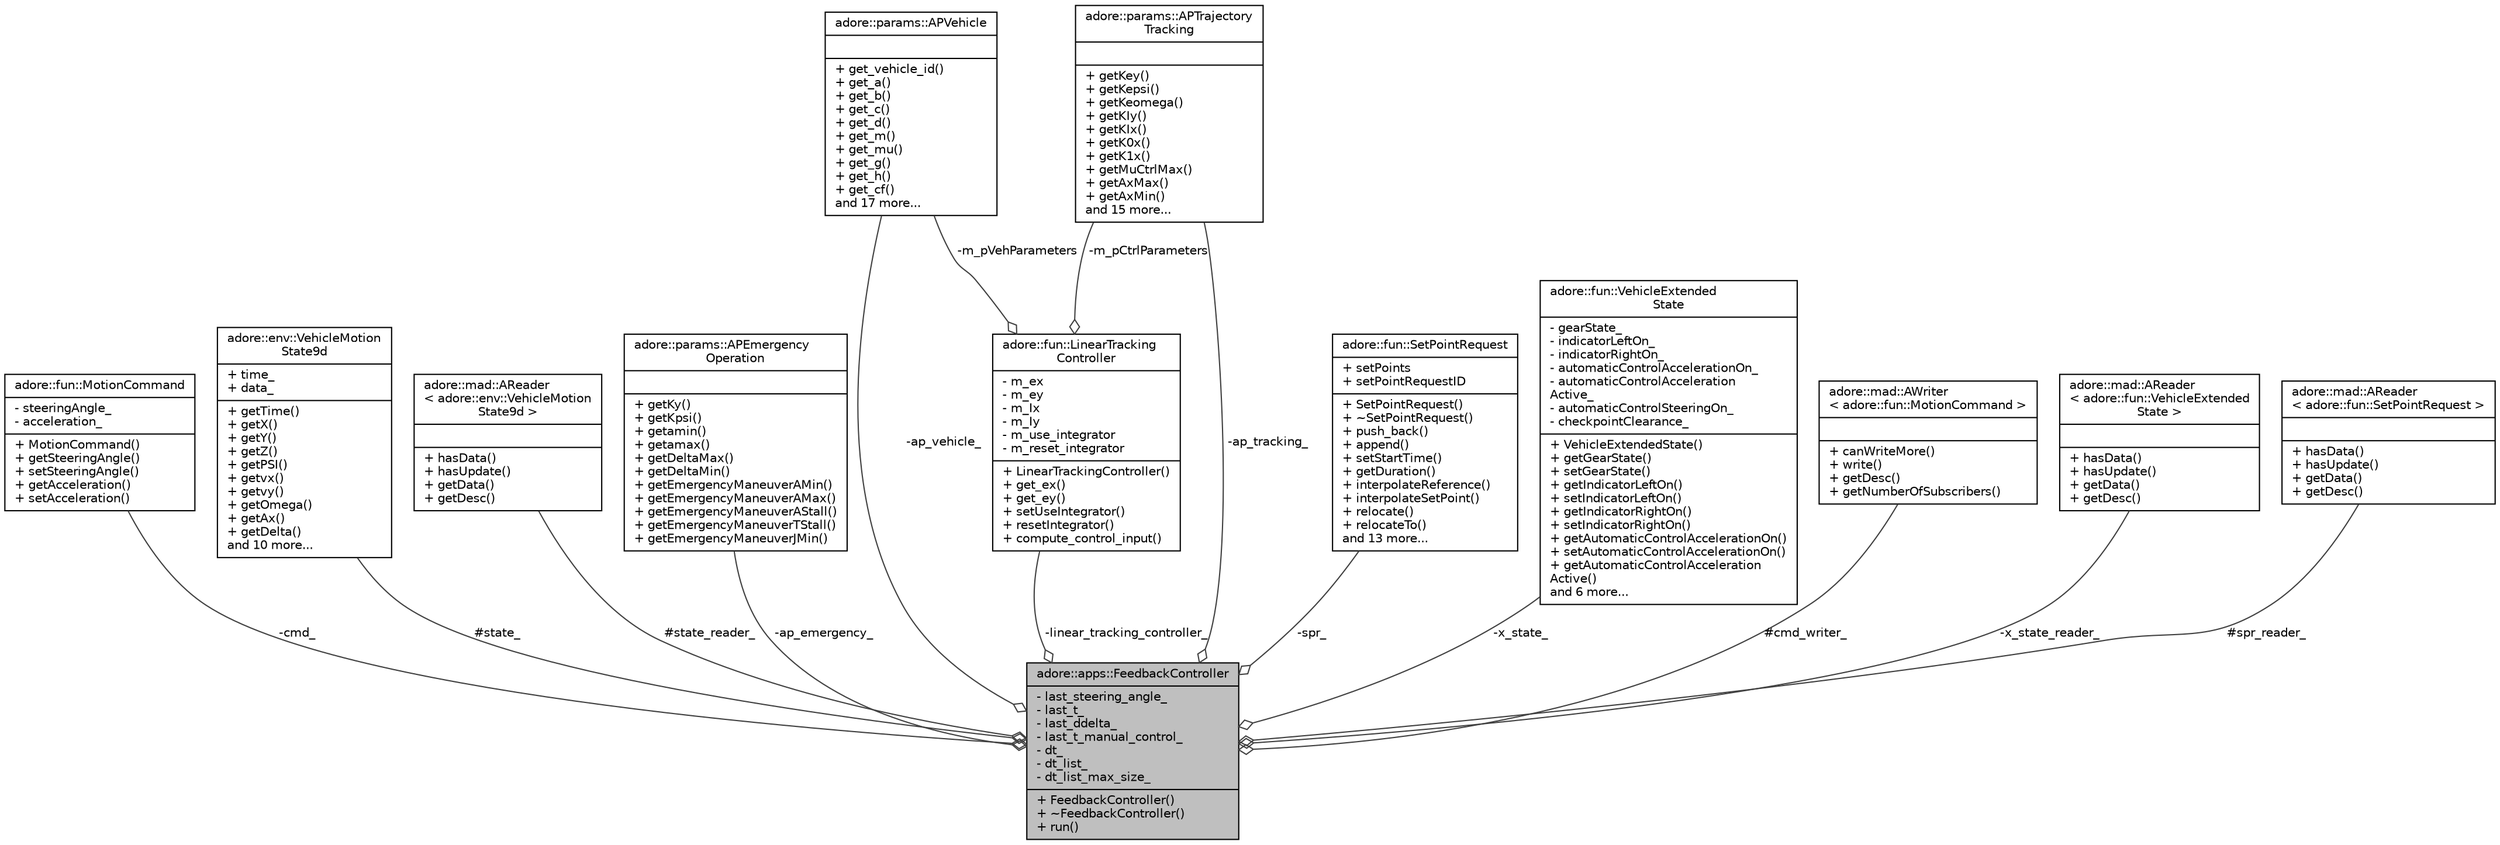 digraph "adore::apps::FeedbackController"
{
 // LATEX_PDF_SIZE
  edge [fontname="Helvetica",fontsize="10",labelfontname="Helvetica",labelfontsize="10"];
  node [fontname="Helvetica",fontsize="10",shape=record];
  Node1 [label="{adore::apps::FeedbackController\n|- last_steering_angle_\l- last_t_\l- last_ddelta_\l- last_t_manual_control_\l- dt_\l- dt_list_\l- dt_list_max_size_\l|+ FeedbackController()\l+ ~FeedbackController()\l+ run()\l}",height=0.2,width=0.4,color="black", fillcolor="grey75", style="filled", fontcolor="black",tooltip=" "];
  Node2 -> Node1 [color="grey25",fontsize="10",style="solid",label=" -cmd_" ,arrowhead="odiamond",fontname="Helvetica"];
  Node2 [label="{adore::fun::MotionCommand\n|- steeringAngle_\l- acceleration_\l|+ MotionCommand()\l+ getSteeringAngle()\l+ setSteeringAngle()\l+ getAcceleration()\l+ setAcceleration()\l}",height=0.2,width=0.4,color="black", fillcolor="white", style="filled",URL="$classadore_1_1fun_1_1MotionCommand.html",tooltip=" "];
  Node3 -> Node1 [color="grey25",fontsize="10",style="solid",label=" #state_" ,arrowhead="odiamond",fontname="Helvetica"];
  Node3 [label="{adore::env::VehicleMotion\lState9d\n|+ time_\l+ data_\l|+ getTime()\l+ getX()\l+ getY()\l+ getZ()\l+ getPSI()\l+ getvx()\l+ getvy()\l+ getOmega()\l+ getAx()\l+ getDelta()\land 10 more...\l}",height=0.2,width=0.4,color="black", fillcolor="white", style="filled",URL="$structadore_1_1env_1_1VehicleMotionState9d.html",tooltip="This struct holds the motion state of the vehicle in 9d."];
  Node4 -> Node1 [color="grey25",fontsize="10",style="solid",label=" #state_reader_" ,arrowhead="odiamond",fontname="Helvetica"];
  Node4 [label="{adore::mad::AReader\l\< adore::env::VehicleMotion\lState9d \>\n||+ hasData()\l+ hasUpdate()\l+ getData()\l+ getDesc()\l}",height=0.2,width=0.4,color="black", fillcolor="white", style="filled",URL="$classadore_1_1mad_1_1AReader.html",tooltip=" "];
  Node5 -> Node1 [color="grey25",fontsize="10",style="solid",label=" -ap_emergency_" ,arrowhead="odiamond",fontname="Helvetica"];
  Node5 [label="{adore::params::APEmergency\lOperation\n||+ getKy()\l+ getKpsi()\l+ getamin()\l+ getamax()\l+ getDeltaMax()\l+ getDeltaMin()\l+ getEmergencyManeuverAMin()\l+ getEmergencyManeuverAMax()\l+ getEmergencyManeuverAStall()\l+ getEmergencyManeuverTStall()\l+ getEmergencyManeuverJMin()\l}",height=0.2,width=0.4,color="black", fillcolor="white", style="filled",URL="$classadore_1_1params_1_1APEmergencyOperation.html",tooltip="abstract class containing parameters concerning emergency operation behaviour"];
  Node6 -> Node1 [color="grey25",fontsize="10",style="solid",label=" -ap_vehicle_" ,arrowhead="odiamond",fontname="Helvetica"];
  Node6 [label="{adore::params::APVehicle\n||+ get_vehicle_id()\l+ get_a()\l+ get_b()\l+ get_c()\l+ get_d()\l+ get_m()\l+ get_mu()\l+ get_g()\l+ get_h()\l+ get_cf()\land 17 more...\l}",height=0.2,width=0.4,color="black", fillcolor="white", style="filled",URL="$classadore_1_1params_1_1APVehicle.html",tooltip="abstract class for vehicle configuration related paremeters"];
  Node7 -> Node1 [color="grey25",fontsize="10",style="solid",label=" -ap_tracking_" ,arrowhead="odiamond",fontname="Helvetica"];
  Node7 [label="{adore::params::APTrajectory\lTracking\n||+ getKey()\l+ getKepsi()\l+ getKeomega()\l+ getKIy()\l+ getKIx()\l+ getK0x()\l+ getK1x()\l+ getMuCtrlMax()\l+ getAxMax()\l+ getAxMin()\land 15 more...\l}",height=0.2,width=0.4,color="black", fillcolor="white", style="filled",URL="$classadore_1_1params_1_1APTrajectoryTracking.html",tooltip="abstract class containing parameters to configure the behaviour of the trajactory tracking controller"];
  Node8 -> Node1 [color="grey25",fontsize="10",style="solid",label=" -spr_" ,arrowhead="odiamond",fontname="Helvetica"];
  Node8 [label="{adore::fun::SetPointRequest\n|+ setPoints\l+ setPointRequestID\l|+ SetPointRequest()\l+ ~SetPointRequest()\l+ push_back()\l+ append()\l+ setStartTime()\l+ getDuration()\l+ interpolateReference()\l+ interpolateSetPoint()\l+ relocate()\l+ relocateTo()\land 13 more...\l}",height=0.2,width=0.4,color="black", fillcolor="white", style="filled",URL="$classadore_1_1fun_1_1SetPointRequest.html",tooltip=" "];
  Node9 -> Node1 [color="grey25",fontsize="10",style="solid",label=" -x_state_" ,arrowhead="odiamond",fontname="Helvetica"];
  Node9 [label="{adore::fun::VehicleExtended\lState\n|- gearState_\l- indicatorLeftOn_\l- indicatorRightOn_\l- automaticControlAccelerationOn_\l- automaticControlAcceleration\lActive_\l- automaticControlSteeringOn_\l- checkpointClearance_\l|+ VehicleExtendedState()\l+ getGearState()\l+ setGearState()\l+ getIndicatorLeftOn()\l+ setIndicatorLeftOn()\l+ getIndicatorRightOn()\l+ setIndicatorRightOn()\l+ getAutomaticControlAccelerationOn()\l+ setAutomaticControlAccelerationOn()\l+ getAutomaticControlAcceleration\lActive()\land 6 more...\l}",height=0.2,width=0.4,color="black", fillcolor="white", style="filled",URL="$classadore_1_1fun_1_1VehicleExtendedState.html",tooltip=" "];
  Node10 -> Node1 [color="grey25",fontsize="10",style="solid",label=" #cmd_writer_" ,arrowhead="odiamond",fontname="Helvetica"];
  Node10 [label="{adore::mad::AWriter\l\< adore::fun::MotionCommand \>\n||+ canWriteMore()\l+ write()\l+ getDesc()\l+ getNumberOfSubscribers()\l}",height=0.2,width=0.4,color="black", fillcolor="white", style="filled",URL="$classadore_1_1mad_1_1AWriter.html",tooltip=" "];
  Node11 -> Node1 [color="grey25",fontsize="10",style="solid",label=" -x_state_reader_" ,arrowhead="odiamond",fontname="Helvetica"];
  Node11 [label="{adore::mad::AReader\l\< adore::fun::VehicleExtended\lState \>\n||+ hasData()\l+ hasUpdate()\l+ getData()\l+ getDesc()\l}",height=0.2,width=0.4,color="black", fillcolor="white", style="filled",URL="$classadore_1_1mad_1_1AReader.html",tooltip=" "];
  Node12 -> Node1 [color="grey25",fontsize="10",style="solid",label=" -linear_tracking_controller_" ,arrowhead="odiamond",fontname="Helvetica"];
  Node12 [label="{adore::fun::LinearTracking\lController\n|- m_ex\l- m_ey\l- m_Ix\l- m_Iy\l- m_use_integrator\l- m_reset_integrator\l|+ LinearTrackingController()\l+ get_ex()\l+ get_ey()\l+ setUseIntegrator()\l+ resetIntegrator()\l+ compute_control_input()\l}",height=0.2,width=0.4,color="black", fillcolor="white", style="filled",URL="$classadore_1_1fun_1_1LinearTrackingController.html",tooltip=" "];
  Node6 -> Node12 [color="grey25",fontsize="10",style="solid",label=" -m_pVehParameters" ,arrowhead="odiamond",fontname="Helvetica"];
  Node7 -> Node12 [color="grey25",fontsize="10",style="solid",label=" -m_pCtrlParameters" ,arrowhead="odiamond",fontname="Helvetica"];
  Node13 -> Node1 [color="grey25",fontsize="10",style="solid",label=" #spr_reader_" ,arrowhead="odiamond",fontname="Helvetica"];
  Node13 [label="{adore::mad::AReader\l\< adore::fun::SetPointRequest \>\n||+ hasData()\l+ hasUpdate()\l+ getData()\l+ getDesc()\l}",height=0.2,width=0.4,color="black", fillcolor="white", style="filled",URL="$classadore_1_1mad_1_1AReader.html",tooltip=" "];
}
